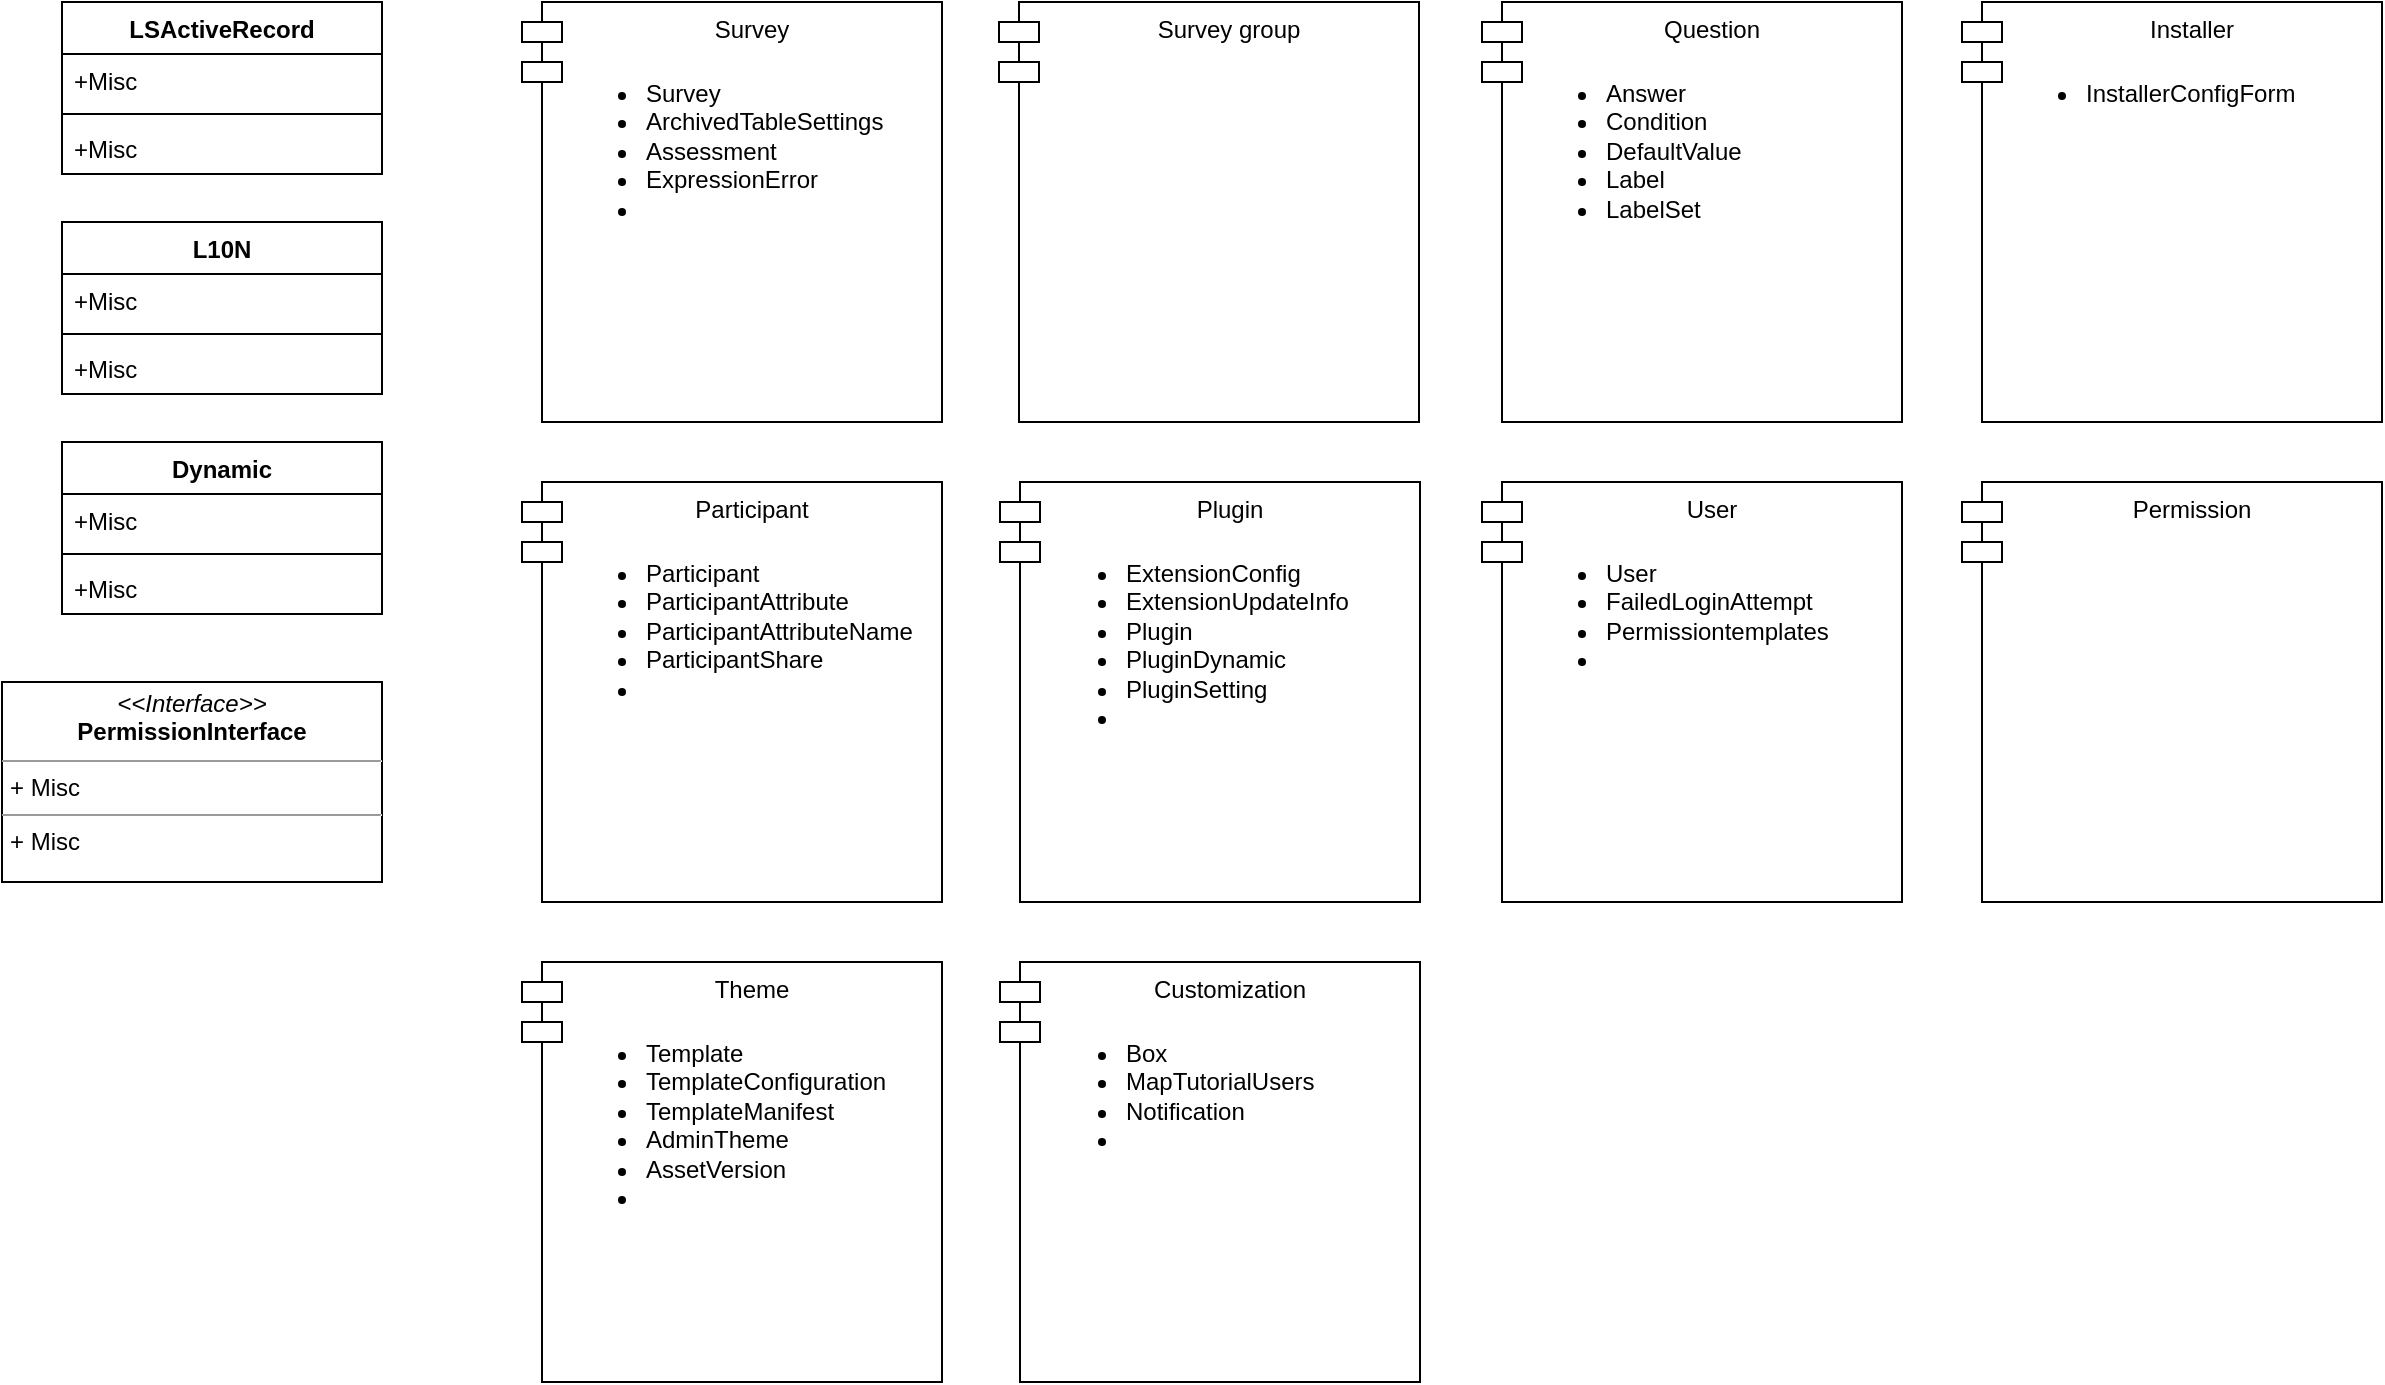 <mxfile version="14.9.5" type="github">
  <diagram id="C5RBs43oDa-KdzZeNtuy" name="Page-1">
    <mxGraphModel dx="1927" dy="628" grid="1" gridSize="10" guides="1" tooltips="1" connect="1" arrows="1" fold="1" page="1" pageScale="1" pageWidth="827" pageHeight="1169" math="0" shadow="0">
      <root>
        <mxCell id="WIyWlLk6GJQsqaUBKTNV-0" />
        <mxCell id="WIyWlLk6GJQsqaUBKTNV-1" parent="WIyWlLk6GJQsqaUBKTNV-0" />
        <mxCell id="X3VQXI_sIxoggyghLsqG-4" value="Survey" style="shape=module;align=left;spacingLeft=20;align=center;verticalAlign=top;fillColor=none;" vertex="1" parent="WIyWlLk6GJQsqaUBKTNV-1">
          <mxGeometry x="70" y="80" width="210" height="210" as="geometry" />
        </mxCell>
        <mxCell id="X3VQXI_sIxoggyghLsqG-5" value="Survey group" style="shape=module;align=left;spacingLeft=20;align=center;verticalAlign=top;fillColor=none;" vertex="1" parent="WIyWlLk6GJQsqaUBKTNV-1">
          <mxGeometry x="308.5" y="80" width="210" height="210" as="geometry" />
        </mxCell>
        <mxCell id="X3VQXI_sIxoggyghLsqG-6" value="Question" style="shape=module;align=left;spacingLeft=20;align=center;verticalAlign=top;fillColor=none;" vertex="1" parent="WIyWlLk6GJQsqaUBKTNV-1">
          <mxGeometry x="550" y="80" width="210" height="210" as="geometry" />
        </mxCell>
        <mxCell id="X3VQXI_sIxoggyghLsqG-7" value="Participant" style="shape=module;align=left;spacingLeft=20;align=center;verticalAlign=top;fillColor=none;" vertex="1" parent="WIyWlLk6GJQsqaUBKTNV-1">
          <mxGeometry x="70" y="320" width="210" height="210" as="geometry" />
        </mxCell>
        <mxCell id="X3VQXI_sIxoggyghLsqG-8" value="Plugin" style="shape=module;align=left;spacingLeft=20;align=center;verticalAlign=top;fillColor=none;" vertex="1" parent="WIyWlLk6GJQsqaUBKTNV-1">
          <mxGeometry x="309" y="320" width="210" height="210" as="geometry" />
        </mxCell>
        <mxCell id="X3VQXI_sIxoggyghLsqG-9" value="User" style="shape=module;align=left;spacingLeft=20;align=center;verticalAlign=top;fillColor=none;" vertex="1" parent="WIyWlLk6GJQsqaUBKTNV-1">
          <mxGeometry x="550" y="320" width="210" height="210" as="geometry" />
        </mxCell>
        <mxCell id="X3VQXI_sIxoggyghLsqG-10" value="Theme" style="shape=module;align=left;spacingLeft=20;align=center;verticalAlign=top;fillColor=none;" vertex="1" parent="WIyWlLk6GJQsqaUBKTNV-1">
          <mxGeometry x="70" y="560" width="210" height="210" as="geometry" />
        </mxCell>
        <mxCell id="X3VQXI_sIxoggyghLsqG-11" value="Customization" style="shape=module;align=left;spacingLeft=20;align=center;verticalAlign=top;fillColor=none;" vertex="1" parent="WIyWlLk6GJQsqaUBKTNV-1">
          <mxGeometry x="309" y="560" width="210" height="210" as="geometry" />
        </mxCell>
        <mxCell id="X3VQXI_sIxoggyghLsqG-12" value="Permission" style="shape=module;align=left;spacingLeft=20;align=center;verticalAlign=top;fillColor=none;" vertex="1" parent="WIyWlLk6GJQsqaUBKTNV-1">
          <mxGeometry x="790" y="320" width="210" height="210" as="geometry" />
        </mxCell>
        <mxCell id="X3VQXI_sIxoggyghLsqG-14" value="LSActiveRecord" style="swimlane;fontStyle=1;align=center;verticalAlign=top;childLayout=stackLayout;horizontal=1;startSize=26;horizontalStack=0;resizeParent=1;resizeParentMax=0;resizeLast=0;collapsible=1;marginBottom=0;fillColor=none;" vertex="1" parent="WIyWlLk6GJQsqaUBKTNV-1">
          <mxGeometry x="-160" y="80" width="160" height="86" as="geometry" />
        </mxCell>
        <mxCell id="X3VQXI_sIxoggyghLsqG-15" value="+Misc" style="text;strokeColor=none;fillColor=none;align=left;verticalAlign=top;spacingLeft=4;spacingRight=4;overflow=hidden;rotatable=0;points=[[0,0.5],[1,0.5]];portConstraint=eastwest;" vertex="1" parent="X3VQXI_sIxoggyghLsqG-14">
          <mxGeometry y="26" width="160" height="26" as="geometry" />
        </mxCell>
        <mxCell id="X3VQXI_sIxoggyghLsqG-16" value="" style="line;strokeWidth=1;fillColor=none;align=left;verticalAlign=middle;spacingTop=-1;spacingLeft=3;spacingRight=3;rotatable=0;labelPosition=right;points=[];portConstraint=eastwest;" vertex="1" parent="X3VQXI_sIxoggyghLsqG-14">
          <mxGeometry y="52" width="160" height="8" as="geometry" />
        </mxCell>
        <mxCell id="X3VQXI_sIxoggyghLsqG-17" value="+Misc" style="text;strokeColor=none;fillColor=none;align=left;verticalAlign=top;spacingLeft=4;spacingRight=4;overflow=hidden;rotatable=0;points=[[0,0.5],[1,0.5]];portConstraint=eastwest;" vertex="1" parent="X3VQXI_sIxoggyghLsqG-14">
          <mxGeometry y="60" width="160" height="26" as="geometry" />
        </mxCell>
        <mxCell id="X3VQXI_sIxoggyghLsqG-18" value="&lt;p style=&quot;margin: 0px ; margin-top: 4px ; text-align: center&quot;&gt;&lt;i&gt;&amp;lt;&amp;lt;Interface&amp;gt;&amp;gt;&lt;/i&gt;&lt;br&gt;&lt;b&gt;PermissionInterface&lt;/b&gt;&lt;/p&gt;&lt;hr size=&quot;1&quot;&gt;&lt;p style=&quot;margin: 0px ; margin-left: 4px&quot;&gt;+ Misc&lt;br&gt;&lt;/p&gt;&lt;hr size=&quot;1&quot;&gt;&lt;p style=&quot;margin: 0px ; margin-left: 4px&quot;&gt;+ Misc&lt;br&gt;&lt;/p&gt;" style="verticalAlign=top;align=left;overflow=fill;fontSize=12;fontFamily=Helvetica;html=1;fillColor=none;" vertex="1" parent="WIyWlLk6GJQsqaUBKTNV-1">
          <mxGeometry x="-190" y="420" width="190" height="100" as="geometry" />
        </mxCell>
        <mxCell id="X3VQXI_sIxoggyghLsqG-19" value="&lt;ul&gt;&lt;li&gt;Participant&lt;/li&gt;&lt;li&gt;ParticipantAttribute&lt;/li&gt;&lt;li&gt;ParticipantAttributeName&lt;/li&gt;&lt;li&gt;ParticipantShare&lt;/li&gt;&lt;li&gt;&lt;br&gt;&lt;/li&gt;&lt;/ul&gt;" style="text;html=1;strokeColor=none;fillColor=none;align=left;verticalAlign=top;whiteSpace=wrap;rounded=0;" vertex="1" parent="WIyWlLk6GJQsqaUBKTNV-1">
          <mxGeometry x="90" y="340" width="120" height="120" as="geometry" />
        </mxCell>
        <mxCell id="X3VQXI_sIxoggyghLsqG-20" value="&lt;ul&gt;&lt;li&gt;Survey&lt;br&gt;&lt;/li&gt;&lt;li&gt;ArchivedTableSettings&lt;/li&gt;&lt;li&gt;Assessment&lt;/li&gt;&lt;li&gt;ExpressionError&lt;/li&gt;&lt;li&gt;&lt;br&gt;&lt;/li&gt;&lt;/ul&gt;" style="text;html=1;strokeColor=none;fillColor=none;align=left;verticalAlign=top;whiteSpace=wrap;rounded=0;" vertex="1" parent="WIyWlLk6GJQsqaUBKTNV-1">
          <mxGeometry x="90" y="100" width="120" height="120" as="geometry" />
        </mxCell>
        <mxCell id="X3VQXI_sIxoggyghLsqG-21" value="&lt;ul&gt;&lt;li&gt;Template&lt;br&gt;&lt;/li&gt;&lt;li&gt;TemplateConfiguration&lt;/li&gt;&lt;li&gt;TemplateManifest&lt;/li&gt;&lt;li&gt;AdminTheme&lt;/li&gt;&lt;li&gt;AssetVersion&lt;/li&gt;&lt;li&gt;&lt;br&gt;&lt;/li&gt;&lt;/ul&gt;" style="text;html=1;strokeColor=none;fillColor=none;align=left;verticalAlign=top;whiteSpace=wrap;rounded=0;" vertex="1" parent="WIyWlLk6GJQsqaUBKTNV-1">
          <mxGeometry x="90" y="580" width="120" height="120" as="geometry" />
        </mxCell>
        <mxCell id="X3VQXI_sIxoggyghLsqG-22" value="&lt;ul&gt;&lt;li&gt;Answer&lt;br&gt;&lt;/li&gt;&lt;li&gt;Condition&lt;/li&gt;&lt;li&gt;DefaultValue&lt;/li&gt;&lt;li&gt;Label&lt;/li&gt;&lt;li&gt;LabelSet&lt;br&gt;&lt;/li&gt;&lt;/ul&gt;" style="text;html=1;strokeColor=none;fillColor=none;align=left;verticalAlign=top;whiteSpace=wrap;rounded=0;" vertex="1" parent="WIyWlLk6GJQsqaUBKTNV-1">
          <mxGeometry x="570" y="100" width="120" height="120" as="geometry" />
        </mxCell>
        <mxCell id="X3VQXI_sIxoggyghLsqG-24" value="&lt;ul&gt;&lt;li&gt;Box&lt;br&gt;&lt;/li&gt;&lt;li&gt;MapTutorialUsers&lt;/li&gt;&lt;li&gt;Notification&lt;/li&gt;&lt;li&gt;&lt;br&gt;&lt;/li&gt;&lt;/ul&gt;" style="text;html=1;strokeColor=none;fillColor=none;align=left;verticalAlign=top;whiteSpace=wrap;rounded=0;" vertex="1" parent="WIyWlLk6GJQsqaUBKTNV-1">
          <mxGeometry x="330" y="580" width="120" height="120" as="geometry" />
        </mxCell>
        <mxCell id="X3VQXI_sIxoggyghLsqG-25" value="L10N" style="swimlane;fontStyle=1;align=center;verticalAlign=top;childLayout=stackLayout;horizontal=1;startSize=26;horizontalStack=0;resizeParent=1;resizeParentMax=0;resizeLast=0;collapsible=1;marginBottom=0;fillColor=none;" vertex="1" parent="WIyWlLk6GJQsqaUBKTNV-1">
          <mxGeometry x="-160" y="190" width="160" height="86" as="geometry" />
        </mxCell>
        <mxCell id="X3VQXI_sIxoggyghLsqG-26" value="+Misc" style="text;strokeColor=none;fillColor=none;align=left;verticalAlign=top;spacingLeft=4;spacingRight=4;overflow=hidden;rotatable=0;points=[[0,0.5],[1,0.5]];portConstraint=eastwest;" vertex="1" parent="X3VQXI_sIxoggyghLsqG-25">
          <mxGeometry y="26" width="160" height="26" as="geometry" />
        </mxCell>
        <mxCell id="X3VQXI_sIxoggyghLsqG-27" value="" style="line;strokeWidth=1;fillColor=none;align=left;verticalAlign=middle;spacingTop=-1;spacingLeft=3;spacingRight=3;rotatable=0;labelPosition=right;points=[];portConstraint=eastwest;" vertex="1" parent="X3VQXI_sIxoggyghLsqG-25">
          <mxGeometry y="52" width="160" height="8" as="geometry" />
        </mxCell>
        <mxCell id="X3VQXI_sIxoggyghLsqG-28" value="+Misc" style="text;strokeColor=none;fillColor=none;align=left;verticalAlign=top;spacingLeft=4;spacingRight=4;overflow=hidden;rotatable=0;points=[[0,0.5],[1,0.5]];portConstraint=eastwest;" vertex="1" parent="X3VQXI_sIxoggyghLsqG-25">
          <mxGeometry y="60" width="160" height="26" as="geometry" />
        </mxCell>
        <mxCell id="X3VQXI_sIxoggyghLsqG-29" value="Dynamic" style="swimlane;fontStyle=1;align=center;verticalAlign=top;childLayout=stackLayout;horizontal=1;startSize=26;horizontalStack=0;resizeParent=1;resizeParentMax=0;resizeLast=0;collapsible=1;marginBottom=0;fillColor=none;" vertex="1" parent="WIyWlLk6GJQsqaUBKTNV-1">
          <mxGeometry x="-160" y="300" width="160" height="86" as="geometry" />
        </mxCell>
        <mxCell id="X3VQXI_sIxoggyghLsqG-30" value="+Misc" style="text;strokeColor=none;fillColor=none;align=left;verticalAlign=top;spacingLeft=4;spacingRight=4;overflow=hidden;rotatable=0;points=[[0,0.5],[1,0.5]];portConstraint=eastwest;" vertex="1" parent="X3VQXI_sIxoggyghLsqG-29">
          <mxGeometry y="26" width="160" height="26" as="geometry" />
        </mxCell>
        <mxCell id="X3VQXI_sIxoggyghLsqG-31" value="" style="line;strokeWidth=1;fillColor=none;align=left;verticalAlign=middle;spacingTop=-1;spacingLeft=3;spacingRight=3;rotatable=0;labelPosition=right;points=[];portConstraint=eastwest;" vertex="1" parent="X3VQXI_sIxoggyghLsqG-29">
          <mxGeometry y="52" width="160" height="8" as="geometry" />
        </mxCell>
        <mxCell id="X3VQXI_sIxoggyghLsqG-32" value="+Misc" style="text;strokeColor=none;fillColor=none;align=left;verticalAlign=top;spacingLeft=4;spacingRight=4;overflow=hidden;rotatable=0;points=[[0,0.5],[1,0.5]];portConstraint=eastwest;" vertex="1" parent="X3VQXI_sIxoggyghLsqG-29">
          <mxGeometry y="60" width="160" height="26" as="geometry" />
        </mxCell>
        <mxCell id="X3VQXI_sIxoggyghLsqG-33" value="&lt;ul&gt;&lt;li&gt;ExtensionConfig&lt;/li&gt;&lt;li&gt;ExtensionUpdateInfo&lt;br&gt;&lt;/li&gt;&lt;li&gt;Plugin&lt;/li&gt;&lt;li&gt;PluginDynamic&lt;/li&gt;&lt;li&gt;PluginSetting&lt;/li&gt;&lt;li&gt;&lt;br&gt;&lt;/li&gt;&lt;/ul&gt;" style="text;html=1;strokeColor=none;fillColor=none;align=left;verticalAlign=top;whiteSpace=wrap;rounded=0;" vertex="1" parent="WIyWlLk6GJQsqaUBKTNV-1">
          <mxGeometry x="330" y="340" width="120" height="120" as="geometry" />
        </mxCell>
        <mxCell id="X3VQXI_sIxoggyghLsqG-34" value="&lt;ul&gt;&lt;li&gt;User&lt;br&gt;&lt;/li&gt;&lt;li&gt;FailedLoginAttempt&lt;/li&gt;&lt;li&gt;Permissiontemplates&lt;/li&gt;&lt;li&gt;&lt;br&gt;&lt;/li&gt;&lt;/ul&gt;" style="text;html=1;strokeColor=none;fillColor=none;align=left;verticalAlign=top;whiteSpace=wrap;rounded=0;" vertex="1" parent="WIyWlLk6GJQsqaUBKTNV-1">
          <mxGeometry x="570" y="340" width="120" height="120" as="geometry" />
        </mxCell>
        <mxCell id="X3VQXI_sIxoggyghLsqG-35" value="Installer" style="shape=module;align=left;spacingLeft=20;align=center;verticalAlign=top;fillColor=none;" vertex="1" parent="WIyWlLk6GJQsqaUBKTNV-1">
          <mxGeometry x="790" y="80" width="210" height="210" as="geometry" />
        </mxCell>
        <mxCell id="X3VQXI_sIxoggyghLsqG-36" value="&lt;ul&gt;&lt;li&gt;InstallerConfigForm&lt;br&gt;&lt;/li&gt;&lt;/ul&gt;" style="text;html=1;strokeColor=none;fillColor=none;align=left;verticalAlign=top;whiteSpace=wrap;rounded=0;" vertex="1" parent="WIyWlLk6GJQsqaUBKTNV-1">
          <mxGeometry x="810" y="100" width="120" height="120" as="geometry" />
        </mxCell>
      </root>
    </mxGraphModel>
  </diagram>
</mxfile>
